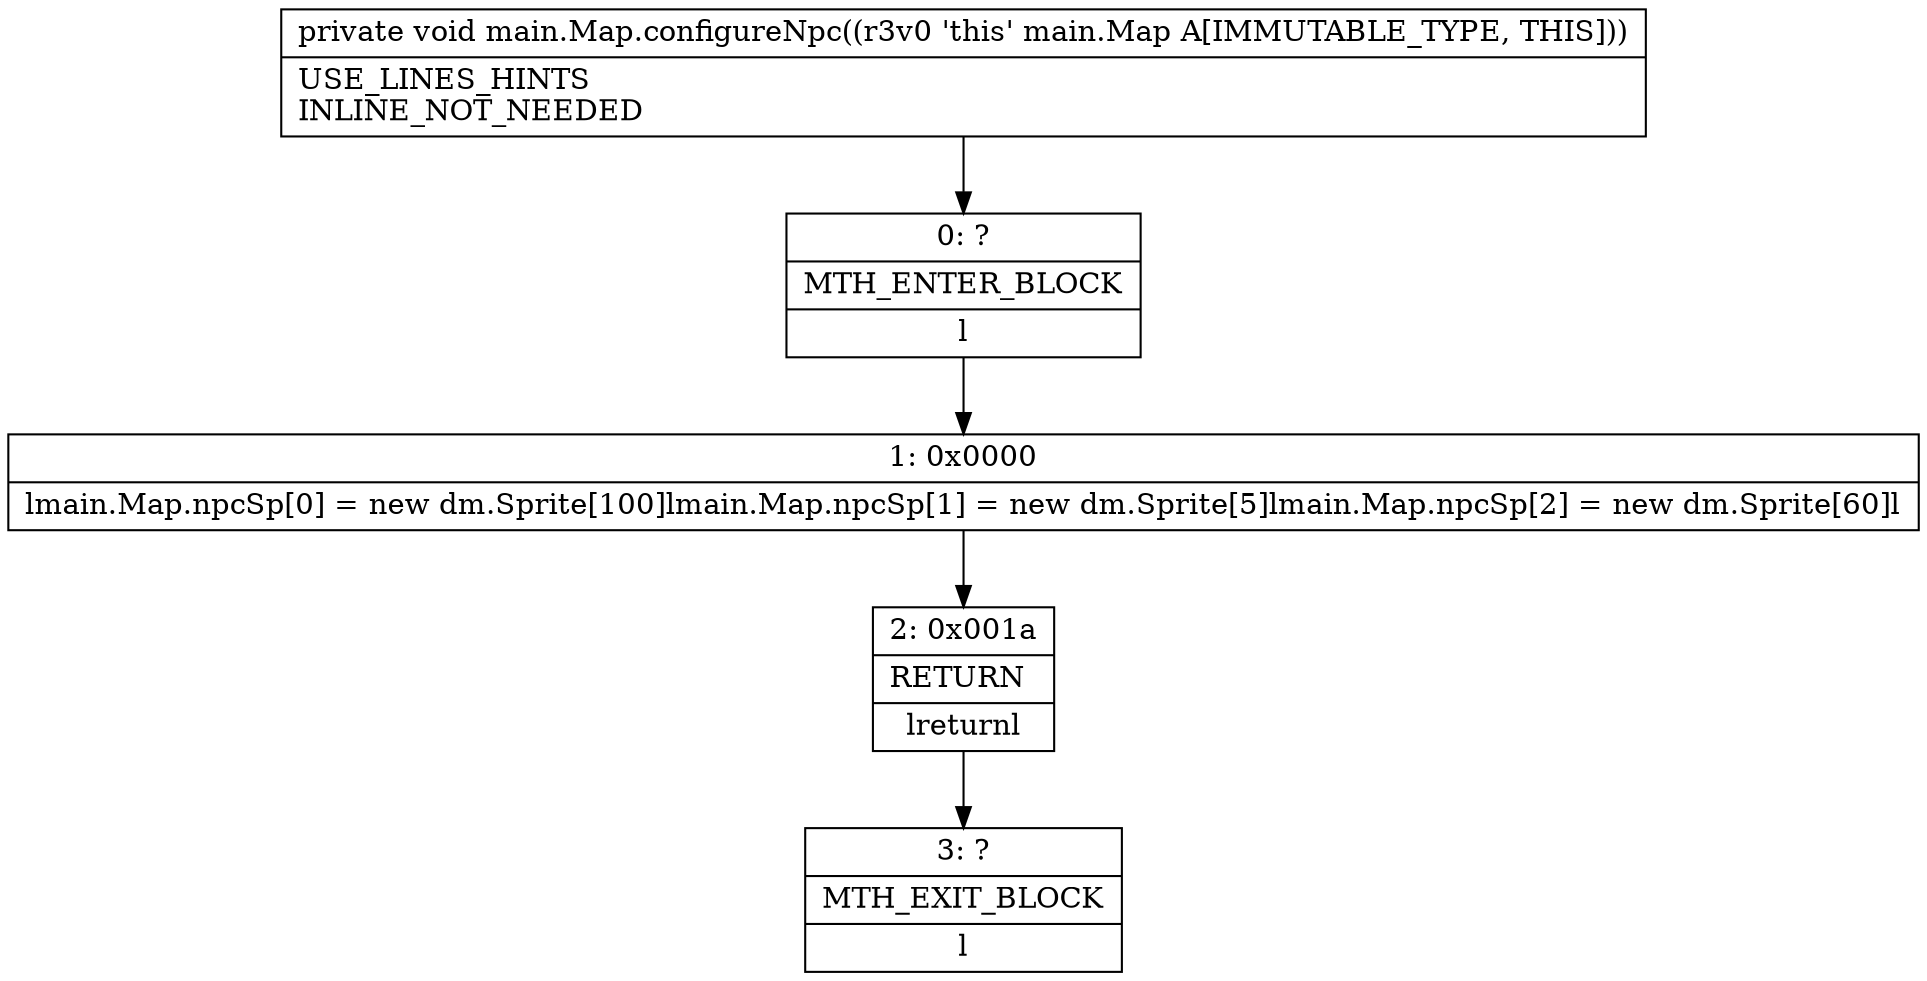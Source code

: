 digraph "CFG formain.Map.configureNpc()V" {
Node_0 [shape=record,label="{0\:\ ?|MTH_ENTER_BLOCK\l|l}"];
Node_1 [shape=record,label="{1\:\ 0x0000|lmain.Map.npcSp[0] = new dm.Sprite[100]lmain.Map.npcSp[1] = new dm.Sprite[5]lmain.Map.npcSp[2] = new dm.Sprite[60]l}"];
Node_2 [shape=record,label="{2\:\ 0x001a|RETURN\l|lreturnl}"];
Node_3 [shape=record,label="{3\:\ ?|MTH_EXIT_BLOCK\l|l}"];
MethodNode[shape=record,label="{private void main.Map.configureNpc((r3v0 'this' main.Map A[IMMUTABLE_TYPE, THIS]))  | USE_LINES_HINTS\lINLINE_NOT_NEEDED\l}"];
MethodNode -> Node_0;
Node_0 -> Node_1;
Node_1 -> Node_2;
Node_2 -> Node_3;
}

